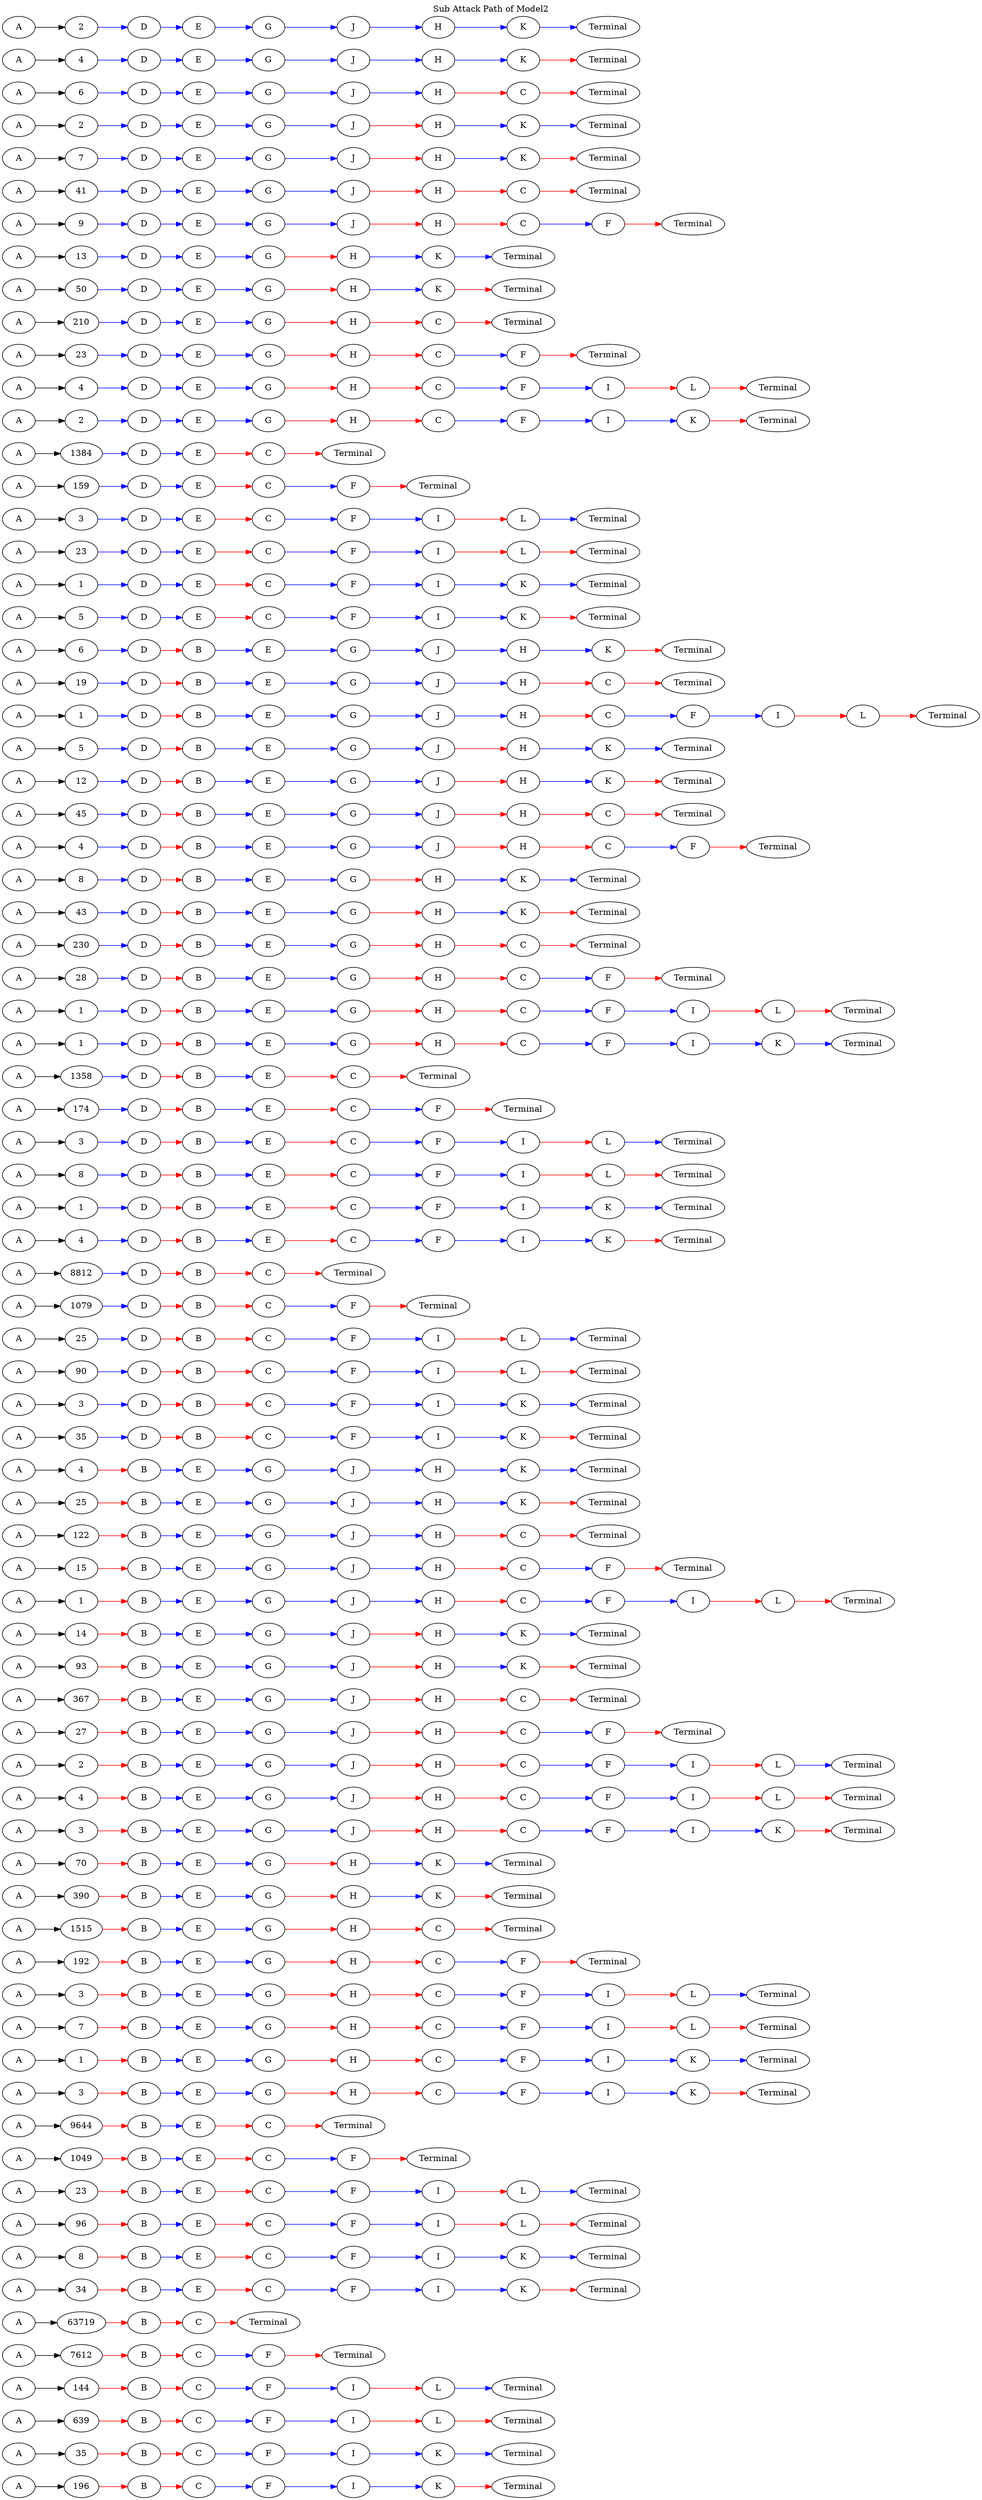 // Sub Attack Path
digraph SubAttackPathModel {
	graph [label="Sub Attack Path of Model2" labelloc=t rankdir=LR]
	A1 [label=A]
	number_of_attack1 [label=196]
	A1 -> number_of_attack1
	B1 [label=B]
	number_of_attack1 -> B1 [color=red]
	C1 [label=C]
	B1 -> C1 [color=red]
	F1 [label=F]
	C1 -> F1 [color=blue]
	I1 [label=I]
	F1 -> I1 [color=blue]
	K1 [label=K]
	I1 -> K1 [color=blue]
	Terminal1 [label=Terminal]
	K1 -> Terminal1 [color=red]
	A2 [label=A]
	number_of_attack2 [label=35]
	A2 -> number_of_attack2
	B2 [label=B]
	number_of_attack2 -> B2 [color=red]
	C2 [label=C]
	B2 -> C2 [color=red]
	F2 [label=F]
	C2 -> F2 [color=blue]
	I2 [label=I]
	F2 -> I2 [color=blue]
	K2 [label=K]
	I2 -> K2 [color=blue]
	Terminal2 [label=Terminal]
	K2 -> Terminal2 [color=blue]
	A3 [label=A]
	number_of_attack3 [label=639]
	A3 -> number_of_attack3
	B3 [label=B]
	number_of_attack3 -> B3 [color=red]
	C3 [label=C]
	B3 -> C3 [color=red]
	F3 [label=F]
	C3 -> F3 [color=blue]
	I3 [label=I]
	F3 -> I3 [color=blue]
	L3 [label=L]
	I3 -> L3 [color=red]
	Terminal3 [label=Terminal]
	L3 -> Terminal3 [color=red]
	A4 [label=A]
	number_of_attack4 [label=144]
	A4 -> number_of_attack4
	B4 [label=B]
	number_of_attack4 -> B4 [color=red]
	C4 [label=C]
	B4 -> C4 [color=red]
	F4 [label=F]
	C4 -> F4 [color=blue]
	I4 [label=I]
	F4 -> I4 [color=blue]
	L4 [label=L]
	I4 -> L4 [color=red]
	Terminal4 [label=Terminal]
	L4 -> Terminal4 [color=blue]
	A5 [label=A]
	number_of_attack5 [label=7612]
	A5 -> number_of_attack5
	B5 [label=B]
	number_of_attack5 -> B5 [color=red]
	C5 [label=C]
	B5 -> C5 [color=red]
	F5 [label=F]
	C5 -> F5 [color=blue]
	Terminal5 [label=Terminal]
	F5 -> Terminal5 [color=red]
	A6 [label=A]
	number_of_attack6 [label=63719]
	A6 -> number_of_attack6
	B6 [label=B]
	number_of_attack6 -> B6 [color=red]
	C6 [label=C]
	B6 -> C6 [color=red]
	Terminal6 [label=Terminal]
	C6 -> Terminal6 [color=red]
	A7 [label=A]
	number_of_attack7 [label=34]
	A7 -> number_of_attack7
	B7 [label=B]
	number_of_attack7 -> B7 [color=red]
	E7 [label=E]
	B7 -> E7 [color=blue]
	C7 [label=C]
	E7 -> C7 [color=red]
	F7 [label=F]
	C7 -> F7 [color=blue]
	I7 [label=I]
	F7 -> I7 [color=blue]
	K7 [label=K]
	I7 -> K7 [color=blue]
	Terminal7 [label=Terminal]
	K7 -> Terminal7 [color=red]
	A8 [label=A]
	number_of_attack8 [label=8]
	A8 -> number_of_attack8
	B8 [label=B]
	number_of_attack8 -> B8 [color=red]
	E8 [label=E]
	B8 -> E8 [color=blue]
	C8 [label=C]
	E8 -> C8 [color=red]
	F8 [label=F]
	C8 -> F8 [color=blue]
	I8 [label=I]
	F8 -> I8 [color=blue]
	K8 [label=K]
	I8 -> K8 [color=blue]
	Terminal8 [label=Terminal]
	K8 -> Terminal8 [color=blue]
	A9 [label=A]
	number_of_attack9 [label=96]
	A9 -> number_of_attack9
	B9 [label=B]
	number_of_attack9 -> B9 [color=red]
	E9 [label=E]
	B9 -> E9 [color=blue]
	C9 [label=C]
	E9 -> C9 [color=red]
	F9 [label=F]
	C9 -> F9 [color=blue]
	I9 [label=I]
	F9 -> I9 [color=blue]
	L9 [label=L]
	I9 -> L9 [color=red]
	Terminal9 [label=Terminal]
	L9 -> Terminal9 [color=red]
	A10 [label=A]
	number_of_attack10 [label=23]
	A10 -> number_of_attack10
	B10 [label=B]
	number_of_attack10 -> B10 [color=red]
	E10 [label=E]
	B10 -> E10 [color=blue]
	C10 [label=C]
	E10 -> C10 [color=red]
	F10 [label=F]
	C10 -> F10 [color=blue]
	I10 [label=I]
	F10 -> I10 [color=blue]
	L10 [label=L]
	I10 -> L10 [color=red]
	Terminal10 [label=Terminal]
	L10 -> Terminal10 [color=blue]
	A11 [label=A]
	number_of_attack11 [label=1049]
	A11 -> number_of_attack11
	B11 [label=B]
	number_of_attack11 -> B11 [color=red]
	E11 [label=E]
	B11 -> E11 [color=blue]
	C11 [label=C]
	E11 -> C11 [color=red]
	F11 [label=F]
	C11 -> F11 [color=blue]
	Terminal11 [label=Terminal]
	F11 -> Terminal11 [color=red]
	A12 [label=A]
	number_of_attack12 [label=9644]
	A12 -> number_of_attack12
	B12 [label=B]
	number_of_attack12 -> B12 [color=red]
	E12 [label=E]
	B12 -> E12 [color=blue]
	C12 [label=C]
	E12 -> C12 [color=red]
	Terminal12 [label=Terminal]
	C12 -> Terminal12 [color=red]
	A13 [label=A]
	number_of_attack13 [label=3]
	A13 -> number_of_attack13
	B13 [label=B]
	number_of_attack13 -> B13 [color=red]
	E13 [label=E]
	B13 -> E13 [color=blue]
	G13 [label=G]
	E13 -> G13 [color=blue]
	H13 [label=H]
	G13 -> H13 [color=red]
	C13 [label=C]
	H13 -> C13 [color=red]
	F13 [label=F]
	C13 -> F13 [color=blue]
	I13 [label=I]
	F13 -> I13 [color=blue]
	K13 [label=K]
	I13 -> K13 [color=blue]
	Terminal13 [label=Terminal]
	K13 -> Terminal13 [color=red]
	A14 [label=A]
	number_of_attack14 [label=1]
	A14 -> number_of_attack14
	B14 [label=B]
	number_of_attack14 -> B14 [color=red]
	E14 [label=E]
	B14 -> E14 [color=blue]
	G14 [label=G]
	E14 -> G14 [color=blue]
	H14 [label=H]
	G14 -> H14 [color=red]
	C14 [label=C]
	H14 -> C14 [color=red]
	F14 [label=F]
	C14 -> F14 [color=blue]
	I14 [label=I]
	F14 -> I14 [color=blue]
	K14 [label=K]
	I14 -> K14 [color=blue]
	Terminal14 [label=Terminal]
	K14 -> Terminal14 [color=blue]
	A15 [label=A]
	number_of_attack15 [label=7]
	A15 -> number_of_attack15
	B15 [label=B]
	number_of_attack15 -> B15 [color=red]
	E15 [label=E]
	B15 -> E15 [color=blue]
	G15 [label=G]
	E15 -> G15 [color=blue]
	H15 [label=H]
	G15 -> H15 [color=red]
	C15 [label=C]
	H15 -> C15 [color=red]
	F15 [label=F]
	C15 -> F15 [color=blue]
	I15 [label=I]
	F15 -> I15 [color=blue]
	L15 [label=L]
	I15 -> L15 [color=red]
	Terminal15 [label=Terminal]
	L15 -> Terminal15 [color=red]
	A16 [label=A]
	number_of_attack16 [label=3]
	A16 -> number_of_attack16
	B16 [label=B]
	number_of_attack16 -> B16 [color=red]
	E16 [label=E]
	B16 -> E16 [color=blue]
	G16 [label=G]
	E16 -> G16 [color=blue]
	H16 [label=H]
	G16 -> H16 [color=red]
	C16 [label=C]
	H16 -> C16 [color=red]
	F16 [label=F]
	C16 -> F16 [color=blue]
	I16 [label=I]
	F16 -> I16 [color=blue]
	L16 [label=L]
	I16 -> L16 [color=red]
	Terminal16 [label=Terminal]
	L16 -> Terminal16 [color=blue]
	A17 [label=A]
	number_of_attack17 [label=192]
	A17 -> number_of_attack17
	B17 [label=B]
	number_of_attack17 -> B17 [color=red]
	E17 [label=E]
	B17 -> E17 [color=blue]
	G17 [label=G]
	E17 -> G17 [color=blue]
	H17 [label=H]
	G17 -> H17 [color=red]
	C17 [label=C]
	H17 -> C17 [color=red]
	F17 [label=F]
	C17 -> F17 [color=blue]
	Terminal17 [label=Terminal]
	F17 -> Terminal17 [color=red]
	A18 [label=A]
	number_of_attack18 [label=1515]
	A18 -> number_of_attack18
	B18 [label=B]
	number_of_attack18 -> B18 [color=red]
	E18 [label=E]
	B18 -> E18 [color=blue]
	G18 [label=G]
	E18 -> G18 [color=blue]
	H18 [label=H]
	G18 -> H18 [color=red]
	C18 [label=C]
	H18 -> C18 [color=red]
	Terminal18 [label=Terminal]
	C18 -> Terminal18 [color=red]
	A19 [label=A]
	number_of_attack19 [label=390]
	A19 -> number_of_attack19
	B19 [label=B]
	number_of_attack19 -> B19 [color=red]
	E19 [label=E]
	B19 -> E19 [color=blue]
	G19 [label=G]
	E19 -> G19 [color=blue]
	H19 [label=H]
	G19 -> H19 [color=red]
	K19 [label=K]
	H19 -> K19 [color=blue]
	Terminal19 [label=Terminal]
	K19 -> Terminal19 [color=red]
	A20 [label=A]
	number_of_attack20 [label=70]
	A20 -> number_of_attack20
	B20 [label=B]
	number_of_attack20 -> B20 [color=red]
	E20 [label=E]
	B20 -> E20 [color=blue]
	G20 [label=G]
	E20 -> G20 [color=blue]
	H20 [label=H]
	G20 -> H20 [color=red]
	K20 [label=K]
	H20 -> K20 [color=blue]
	Terminal20 [label=Terminal]
	K20 -> Terminal20 [color=blue]
	A21 [label=A]
	number_of_attack21 [label=3]
	A21 -> number_of_attack21
	B21 [label=B]
	number_of_attack21 -> B21 [color=red]
	E21 [label=E]
	B21 -> E21 [color=blue]
	G21 [label=G]
	E21 -> G21 [color=blue]
	J21 [label=J]
	G21 -> J21 [color=blue]
	H21 [label=H]
	J21 -> H21 [color=red]
	C21 [label=C]
	H21 -> C21 [color=red]
	F21 [label=F]
	C21 -> F21 [color=blue]
	I21 [label=I]
	F21 -> I21 [color=blue]
	K21 [label=K]
	I21 -> K21 [color=blue]
	Terminal21 [label=Terminal]
	K21 -> Terminal21 [color=red]
	A22 [label=A]
	number_of_attack22 [label=4]
	A22 -> number_of_attack22
	B22 [label=B]
	number_of_attack22 -> B22 [color=red]
	E22 [label=E]
	B22 -> E22 [color=blue]
	G22 [label=G]
	E22 -> G22 [color=blue]
	J22 [label=J]
	G22 -> J22 [color=blue]
	H22 [label=H]
	J22 -> H22 [color=red]
	C22 [label=C]
	H22 -> C22 [color=red]
	F22 [label=F]
	C22 -> F22 [color=blue]
	I22 [label=I]
	F22 -> I22 [color=blue]
	L22 [label=L]
	I22 -> L22 [color=red]
	Terminal22 [label=Terminal]
	L22 -> Terminal22 [color=red]
	A23 [label=A]
	number_of_attack23 [label=2]
	A23 -> number_of_attack23
	B23 [label=B]
	number_of_attack23 -> B23 [color=red]
	E23 [label=E]
	B23 -> E23 [color=blue]
	G23 [label=G]
	E23 -> G23 [color=blue]
	J23 [label=J]
	G23 -> J23 [color=blue]
	H23 [label=H]
	J23 -> H23 [color=red]
	C23 [label=C]
	H23 -> C23 [color=red]
	F23 [label=F]
	C23 -> F23 [color=blue]
	I23 [label=I]
	F23 -> I23 [color=blue]
	L23 [label=L]
	I23 -> L23 [color=red]
	Terminal23 [label=Terminal]
	L23 -> Terminal23 [color=blue]
	A24 [label=A]
	number_of_attack24 [label=27]
	A24 -> number_of_attack24
	B24 [label=B]
	number_of_attack24 -> B24 [color=red]
	E24 [label=E]
	B24 -> E24 [color=blue]
	G24 [label=G]
	E24 -> G24 [color=blue]
	J24 [label=J]
	G24 -> J24 [color=blue]
	H24 [label=H]
	J24 -> H24 [color=red]
	C24 [label=C]
	H24 -> C24 [color=red]
	F24 [label=F]
	C24 -> F24 [color=blue]
	Terminal24 [label=Terminal]
	F24 -> Terminal24 [color=red]
	A25 [label=A]
	number_of_attack25 [label=367]
	A25 -> number_of_attack25
	B25 [label=B]
	number_of_attack25 -> B25 [color=red]
	E25 [label=E]
	B25 -> E25 [color=blue]
	G25 [label=G]
	E25 -> G25 [color=blue]
	J25 [label=J]
	G25 -> J25 [color=blue]
	H25 [label=H]
	J25 -> H25 [color=red]
	C25 [label=C]
	H25 -> C25 [color=red]
	Terminal25 [label=Terminal]
	C25 -> Terminal25 [color=red]
	A26 [label=A]
	number_of_attack26 [label=93]
	A26 -> number_of_attack26
	B26 [label=B]
	number_of_attack26 -> B26 [color=red]
	E26 [label=E]
	B26 -> E26 [color=blue]
	G26 [label=G]
	E26 -> G26 [color=blue]
	J26 [label=J]
	G26 -> J26 [color=blue]
	H26 [label=H]
	J26 -> H26 [color=red]
	K26 [label=K]
	H26 -> K26 [color=blue]
	Terminal26 [label=Terminal]
	K26 -> Terminal26 [color=red]
	A27 [label=A]
	number_of_attack27 [label=14]
	A27 -> number_of_attack27
	B27 [label=B]
	number_of_attack27 -> B27 [color=red]
	E27 [label=E]
	B27 -> E27 [color=blue]
	G27 [label=G]
	E27 -> G27 [color=blue]
	J27 [label=J]
	G27 -> J27 [color=blue]
	H27 [label=H]
	J27 -> H27 [color=red]
	K27 [label=K]
	H27 -> K27 [color=blue]
	Terminal27 [label=Terminal]
	K27 -> Terminal27 [color=blue]
	A28 [label=A]
	number_of_attack28 [label=1]
	A28 -> number_of_attack28
	B28 [label=B]
	number_of_attack28 -> B28 [color=red]
	E28 [label=E]
	B28 -> E28 [color=blue]
	G28 [label=G]
	E28 -> G28 [color=blue]
	J28 [label=J]
	G28 -> J28 [color=blue]
	H28 [label=H]
	J28 -> H28 [color=blue]
	C28 [label=C]
	H28 -> C28 [color=red]
	F28 [label=F]
	C28 -> F28 [color=blue]
	I28 [label=I]
	F28 -> I28 [color=blue]
	L28 [label=L]
	I28 -> L28 [color=red]
	Terminal28 [label=Terminal]
	L28 -> Terminal28 [color=red]
	A29 [label=A]
	number_of_attack29 [label=15]
	A29 -> number_of_attack29
	B29 [label=B]
	number_of_attack29 -> B29 [color=red]
	E29 [label=E]
	B29 -> E29 [color=blue]
	G29 [label=G]
	E29 -> G29 [color=blue]
	J29 [label=J]
	G29 -> J29 [color=blue]
	H29 [label=H]
	J29 -> H29 [color=blue]
	C29 [label=C]
	H29 -> C29 [color=red]
	F29 [label=F]
	C29 -> F29 [color=blue]
	Terminal29 [label=Terminal]
	F29 -> Terminal29 [color=red]
	A30 [label=A]
	number_of_attack30 [label=122]
	A30 -> number_of_attack30
	B30 [label=B]
	number_of_attack30 -> B30 [color=red]
	E30 [label=E]
	B30 -> E30 [color=blue]
	G30 [label=G]
	E30 -> G30 [color=blue]
	J30 [label=J]
	G30 -> J30 [color=blue]
	H30 [label=H]
	J30 -> H30 [color=blue]
	C30 [label=C]
	H30 -> C30 [color=red]
	Terminal30 [label=Terminal]
	C30 -> Terminal30 [color=red]
	A31 [label=A]
	number_of_attack31 [label=25]
	A31 -> number_of_attack31
	B31 [label=B]
	number_of_attack31 -> B31 [color=red]
	E31 [label=E]
	B31 -> E31 [color=blue]
	G31 [label=G]
	E31 -> G31 [color=blue]
	J31 [label=J]
	G31 -> J31 [color=blue]
	H31 [label=H]
	J31 -> H31 [color=blue]
	K31 [label=K]
	H31 -> K31 [color=blue]
	Terminal31 [label=Terminal]
	K31 -> Terminal31 [color=red]
	A32 [label=A]
	number_of_attack32 [label=4]
	A32 -> number_of_attack32
	B32 [label=B]
	number_of_attack32 -> B32 [color=red]
	E32 [label=E]
	B32 -> E32 [color=blue]
	G32 [label=G]
	E32 -> G32 [color=blue]
	J32 [label=J]
	G32 -> J32 [color=blue]
	H32 [label=H]
	J32 -> H32 [color=blue]
	K32 [label=K]
	H32 -> K32 [color=blue]
	Terminal32 [label=Terminal]
	K32 -> Terminal32 [color=blue]
	A33 [label=A]
	number_of_attack33 [label=35]
	A33 -> number_of_attack33
	D33 [label=D]
	number_of_attack33 -> D33 [color=blue]
	B33 [label=B]
	D33 -> B33 [color=red]
	C33 [label=C]
	B33 -> C33 [color=red]
	F33 [label=F]
	C33 -> F33 [color=blue]
	I33 [label=I]
	F33 -> I33 [color=blue]
	K33 [label=K]
	I33 -> K33 [color=blue]
	Terminal33 [label=Terminal]
	K33 -> Terminal33 [color=red]
	A34 [label=A]
	number_of_attack34 [label=3]
	A34 -> number_of_attack34
	D34 [label=D]
	number_of_attack34 -> D34 [color=blue]
	B34 [label=B]
	D34 -> B34 [color=red]
	C34 [label=C]
	B34 -> C34 [color=red]
	F34 [label=F]
	C34 -> F34 [color=blue]
	I34 [label=I]
	F34 -> I34 [color=blue]
	K34 [label=K]
	I34 -> K34 [color=blue]
	Terminal34 [label=Terminal]
	K34 -> Terminal34 [color=blue]
	A35 [label=A]
	number_of_attack35 [label=90]
	A35 -> number_of_attack35
	D35 [label=D]
	number_of_attack35 -> D35 [color=blue]
	B35 [label=B]
	D35 -> B35 [color=red]
	C35 [label=C]
	B35 -> C35 [color=red]
	F35 [label=F]
	C35 -> F35 [color=blue]
	I35 [label=I]
	F35 -> I35 [color=blue]
	L35 [label=L]
	I35 -> L35 [color=red]
	Terminal35 [label=Terminal]
	L35 -> Terminal35 [color=red]
	A36 [label=A]
	number_of_attack36 [label=25]
	A36 -> number_of_attack36
	D36 [label=D]
	number_of_attack36 -> D36 [color=blue]
	B36 [label=B]
	D36 -> B36 [color=red]
	C36 [label=C]
	B36 -> C36 [color=red]
	F36 [label=F]
	C36 -> F36 [color=blue]
	I36 [label=I]
	F36 -> I36 [color=blue]
	L36 [label=L]
	I36 -> L36 [color=red]
	Terminal36 [label=Terminal]
	L36 -> Terminal36 [color=blue]
	A37 [label=A]
	number_of_attack37 [label=1079]
	A37 -> number_of_attack37
	D37 [label=D]
	number_of_attack37 -> D37 [color=blue]
	B37 [label=B]
	D37 -> B37 [color=red]
	C37 [label=C]
	B37 -> C37 [color=red]
	F37 [label=F]
	C37 -> F37 [color=blue]
	Terminal37 [label=Terminal]
	F37 -> Terminal37 [color=red]
	A38 [label=A]
	number_of_attack38 [label=8812]
	A38 -> number_of_attack38
	D38 [label=D]
	number_of_attack38 -> D38 [color=blue]
	B38 [label=B]
	D38 -> B38 [color=red]
	C38 [label=C]
	B38 -> C38 [color=red]
	Terminal38 [label=Terminal]
	C38 -> Terminal38 [color=red]
	A39 [label=A]
	number_of_attack39 [label=4]
	A39 -> number_of_attack39
	D39 [label=D]
	number_of_attack39 -> D39 [color=blue]
	B39 [label=B]
	D39 -> B39 [color=red]
	E39 [label=E]
	B39 -> E39 [color=blue]
	C39 [label=C]
	E39 -> C39 [color=red]
	F39 [label=F]
	C39 -> F39 [color=blue]
	I39 [label=I]
	F39 -> I39 [color=blue]
	K39 [label=K]
	I39 -> K39 [color=blue]
	Terminal39 [label=Terminal]
	K39 -> Terminal39 [color=red]
	A40 [label=A]
	number_of_attack40 [label=1]
	A40 -> number_of_attack40
	D40 [label=D]
	number_of_attack40 -> D40 [color=blue]
	B40 [label=B]
	D40 -> B40 [color=red]
	E40 [label=E]
	B40 -> E40 [color=blue]
	C40 [label=C]
	E40 -> C40 [color=red]
	F40 [label=F]
	C40 -> F40 [color=blue]
	I40 [label=I]
	F40 -> I40 [color=blue]
	K40 [label=K]
	I40 -> K40 [color=blue]
	Terminal40 [label=Terminal]
	K40 -> Terminal40 [color=blue]
	A41 [label=A]
	number_of_attack41 [label=8]
	A41 -> number_of_attack41
	D41 [label=D]
	number_of_attack41 -> D41 [color=blue]
	B41 [label=B]
	D41 -> B41 [color=red]
	E41 [label=E]
	B41 -> E41 [color=blue]
	C41 [label=C]
	E41 -> C41 [color=red]
	F41 [label=F]
	C41 -> F41 [color=blue]
	I41 [label=I]
	F41 -> I41 [color=blue]
	L41 [label=L]
	I41 -> L41 [color=red]
	Terminal41 [label=Terminal]
	L41 -> Terminal41 [color=red]
	A42 [label=A]
	number_of_attack42 [label=3]
	A42 -> number_of_attack42
	D42 [label=D]
	number_of_attack42 -> D42 [color=blue]
	B42 [label=B]
	D42 -> B42 [color=red]
	E42 [label=E]
	B42 -> E42 [color=blue]
	C42 [label=C]
	E42 -> C42 [color=red]
	F42 [label=F]
	C42 -> F42 [color=blue]
	I42 [label=I]
	F42 -> I42 [color=blue]
	L42 [label=L]
	I42 -> L42 [color=red]
	Terminal42 [label=Terminal]
	L42 -> Terminal42 [color=blue]
	A43 [label=A]
	number_of_attack43 [label=174]
	A43 -> number_of_attack43
	D43 [label=D]
	number_of_attack43 -> D43 [color=blue]
	B43 [label=B]
	D43 -> B43 [color=red]
	E43 [label=E]
	B43 -> E43 [color=blue]
	C43 [label=C]
	E43 -> C43 [color=red]
	F43 [label=F]
	C43 -> F43 [color=blue]
	Terminal43 [label=Terminal]
	F43 -> Terminal43 [color=red]
	A44 [label=A]
	number_of_attack44 [label=1358]
	A44 -> number_of_attack44
	D44 [label=D]
	number_of_attack44 -> D44 [color=blue]
	B44 [label=B]
	D44 -> B44 [color=red]
	E44 [label=E]
	B44 -> E44 [color=blue]
	C44 [label=C]
	E44 -> C44 [color=red]
	Terminal44 [label=Terminal]
	C44 -> Terminal44 [color=red]
	A45 [label=A]
	number_of_attack45 [label=1]
	A45 -> number_of_attack45
	D45 [label=D]
	number_of_attack45 -> D45 [color=blue]
	B45 [label=B]
	D45 -> B45 [color=red]
	E45 [label=E]
	B45 -> E45 [color=blue]
	G45 [label=G]
	E45 -> G45 [color=blue]
	H45 [label=H]
	G45 -> H45 [color=red]
	C45 [label=C]
	H45 -> C45 [color=red]
	F45 [label=F]
	C45 -> F45 [color=blue]
	I45 [label=I]
	F45 -> I45 [color=blue]
	K45 [label=K]
	I45 -> K45 [color=blue]
	Terminal45 [label=Terminal]
	K45 -> Terminal45 [color=blue]
	A46 [label=A]
	number_of_attack46 [label=1]
	A46 -> number_of_attack46
	D46 [label=D]
	number_of_attack46 -> D46 [color=blue]
	B46 [label=B]
	D46 -> B46 [color=red]
	E46 [label=E]
	B46 -> E46 [color=blue]
	G46 [label=G]
	E46 -> G46 [color=blue]
	H46 [label=H]
	G46 -> H46 [color=red]
	C46 [label=C]
	H46 -> C46 [color=red]
	F46 [label=F]
	C46 -> F46 [color=blue]
	I46 [label=I]
	F46 -> I46 [color=blue]
	L46 [label=L]
	I46 -> L46 [color=red]
	Terminal46 [label=Terminal]
	L46 -> Terminal46 [color=red]
	A47 [label=A]
	number_of_attack47 [label=28]
	A47 -> number_of_attack47
	D47 [label=D]
	number_of_attack47 -> D47 [color=blue]
	B47 [label=B]
	D47 -> B47 [color=red]
	E47 [label=E]
	B47 -> E47 [color=blue]
	G47 [label=G]
	E47 -> G47 [color=blue]
	H47 [label=H]
	G47 -> H47 [color=red]
	C47 [label=C]
	H47 -> C47 [color=red]
	F47 [label=F]
	C47 -> F47 [color=blue]
	Terminal47 [label=Terminal]
	F47 -> Terminal47 [color=red]
	A48 [label=A]
	number_of_attack48 [label=230]
	A48 -> number_of_attack48
	D48 [label=D]
	number_of_attack48 -> D48 [color=blue]
	B48 [label=B]
	D48 -> B48 [color=red]
	E48 [label=E]
	B48 -> E48 [color=blue]
	G48 [label=G]
	E48 -> G48 [color=blue]
	H48 [label=H]
	G48 -> H48 [color=red]
	C48 [label=C]
	H48 -> C48 [color=red]
	Terminal48 [label=Terminal]
	C48 -> Terminal48 [color=red]
	A49 [label=A]
	number_of_attack49 [label=43]
	A49 -> number_of_attack49
	D49 [label=D]
	number_of_attack49 -> D49 [color=blue]
	B49 [label=B]
	D49 -> B49 [color=red]
	E49 [label=E]
	B49 -> E49 [color=blue]
	G49 [label=G]
	E49 -> G49 [color=blue]
	H49 [label=H]
	G49 -> H49 [color=red]
	K49 [label=K]
	H49 -> K49 [color=blue]
	Terminal49 [label=Terminal]
	K49 -> Terminal49 [color=red]
	A50 [label=A]
	number_of_attack50 [label=8]
	A50 -> number_of_attack50
	D50 [label=D]
	number_of_attack50 -> D50 [color=blue]
	B50 [label=B]
	D50 -> B50 [color=red]
	E50 [label=E]
	B50 -> E50 [color=blue]
	G50 [label=G]
	E50 -> G50 [color=blue]
	H50 [label=H]
	G50 -> H50 [color=red]
	K50 [label=K]
	H50 -> K50 [color=blue]
	Terminal50 [label=Terminal]
	K50 -> Terminal50 [color=blue]
	A51 [label=A]
	number_of_attack51 [label=4]
	A51 -> number_of_attack51
	D51 [label=D]
	number_of_attack51 -> D51 [color=blue]
	B51 [label=B]
	D51 -> B51 [color=red]
	E51 [label=E]
	B51 -> E51 [color=blue]
	G51 [label=G]
	E51 -> G51 [color=blue]
	J51 [label=J]
	G51 -> J51 [color=blue]
	H51 [label=H]
	J51 -> H51 [color=red]
	C51 [label=C]
	H51 -> C51 [color=red]
	F51 [label=F]
	C51 -> F51 [color=blue]
	Terminal51 [label=Terminal]
	F51 -> Terminal51 [color=red]
	A52 [label=A]
	number_of_attack52 [label=45]
	A52 -> number_of_attack52
	D52 [label=D]
	number_of_attack52 -> D52 [color=blue]
	B52 [label=B]
	D52 -> B52 [color=red]
	E52 [label=E]
	B52 -> E52 [color=blue]
	G52 [label=G]
	E52 -> G52 [color=blue]
	J52 [label=J]
	G52 -> J52 [color=blue]
	H52 [label=H]
	J52 -> H52 [color=red]
	C52 [label=C]
	H52 -> C52 [color=red]
	Terminal52 [label=Terminal]
	C52 -> Terminal52 [color=red]
	A53 [label=A]
	number_of_attack53 [label=12]
	A53 -> number_of_attack53
	D53 [label=D]
	number_of_attack53 -> D53 [color=blue]
	B53 [label=B]
	D53 -> B53 [color=red]
	E53 [label=E]
	B53 -> E53 [color=blue]
	G53 [label=G]
	E53 -> G53 [color=blue]
	J53 [label=J]
	G53 -> J53 [color=blue]
	H53 [label=H]
	J53 -> H53 [color=red]
	K53 [label=K]
	H53 -> K53 [color=blue]
	Terminal53 [label=Terminal]
	K53 -> Terminal53 [color=red]
	A54 [label=A]
	number_of_attack54 [label=5]
	A54 -> number_of_attack54
	D54 [label=D]
	number_of_attack54 -> D54 [color=blue]
	B54 [label=B]
	D54 -> B54 [color=red]
	E54 [label=E]
	B54 -> E54 [color=blue]
	G54 [label=G]
	E54 -> G54 [color=blue]
	J54 [label=J]
	G54 -> J54 [color=blue]
	H54 [label=H]
	J54 -> H54 [color=red]
	K54 [label=K]
	H54 -> K54 [color=blue]
	Terminal54 [label=Terminal]
	K54 -> Terminal54 [color=blue]
	A55 [label=A]
	number_of_attack55 [label=1]
	A55 -> number_of_attack55
	D55 [label=D]
	number_of_attack55 -> D55 [color=blue]
	B55 [label=B]
	D55 -> B55 [color=red]
	E55 [label=E]
	B55 -> E55 [color=blue]
	G55 [label=G]
	E55 -> G55 [color=blue]
	J55 [label=J]
	G55 -> J55 [color=blue]
	H55 [label=H]
	J55 -> H55 [color=blue]
	C55 [label=C]
	H55 -> C55 [color=red]
	F55 [label=F]
	C55 -> F55 [color=blue]
	I55 [label=I]
	F55 -> I55 [color=blue]
	L55 [label=L]
	I55 -> L55 [color=red]
	Terminal55 [label=Terminal]
	L55 -> Terminal55 [color=red]
	A56 [label=A]
	number_of_attack56 [label=19]
	A56 -> number_of_attack56
	D56 [label=D]
	number_of_attack56 -> D56 [color=blue]
	B56 [label=B]
	D56 -> B56 [color=red]
	E56 [label=E]
	B56 -> E56 [color=blue]
	G56 [label=G]
	E56 -> G56 [color=blue]
	J56 [label=J]
	G56 -> J56 [color=blue]
	H56 [label=H]
	J56 -> H56 [color=blue]
	C56 [label=C]
	H56 -> C56 [color=red]
	Terminal56 [label=Terminal]
	C56 -> Terminal56 [color=red]
	A57 [label=A]
	number_of_attack57 [label=6]
	A57 -> number_of_attack57
	D57 [label=D]
	number_of_attack57 -> D57 [color=blue]
	B57 [label=B]
	D57 -> B57 [color=red]
	E57 [label=E]
	B57 -> E57 [color=blue]
	G57 [label=G]
	E57 -> G57 [color=blue]
	J57 [label=J]
	G57 -> J57 [color=blue]
	H57 [label=H]
	J57 -> H57 [color=blue]
	K57 [label=K]
	H57 -> K57 [color=blue]
	Terminal57 [label=Terminal]
	K57 -> Terminal57 [color=red]
	A58 [label=A]
	number_of_attack58 [label=5]
	A58 -> number_of_attack58
	D58 [label=D]
	number_of_attack58 -> D58 [color=blue]
	E58 [label=E]
	D58 -> E58 [color=blue]
	C58 [label=C]
	E58 -> C58 [color=red]
	F58 [label=F]
	C58 -> F58 [color=blue]
	I58 [label=I]
	F58 -> I58 [color=blue]
	K58 [label=K]
	I58 -> K58 [color=blue]
	Terminal58 [label=Terminal]
	K58 -> Terminal58 [color=red]
	A59 [label=A]
	number_of_attack59 [label=1]
	A59 -> number_of_attack59
	D59 [label=D]
	number_of_attack59 -> D59 [color=blue]
	E59 [label=E]
	D59 -> E59 [color=blue]
	C59 [label=C]
	E59 -> C59 [color=red]
	F59 [label=F]
	C59 -> F59 [color=blue]
	I59 [label=I]
	F59 -> I59 [color=blue]
	K59 [label=K]
	I59 -> K59 [color=blue]
	Terminal59 [label=Terminal]
	K59 -> Terminal59 [color=blue]
	A60 [label=A]
	number_of_attack60 [label=23]
	A60 -> number_of_attack60
	D60 [label=D]
	number_of_attack60 -> D60 [color=blue]
	E60 [label=E]
	D60 -> E60 [color=blue]
	C60 [label=C]
	E60 -> C60 [color=red]
	F60 [label=F]
	C60 -> F60 [color=blue]
	I60 [label=I]
	F60 -> I60 [color=blue]
	L60 [label=L]
	I60 -> L60 [color=red]
	Terminal60 [label=Terminal]
	L60 -> Terminal60 [color=red]
	A61 [label=A]
	number_of_attack61 [label=3]
	A61 -> number_of_attack61
	D61 [label=D]
	number_of_attack61 -> D61 [color=blue]
	E61 [label=E]
	D61 -> E61 [color=blue]
	C61 [label=C]
	E61 -> C61 [color=red]
	F61 [label=F]
	C61 -> F61 [color=blue]
	I61 [label=I]
	F61 -> I61 [color=blue]
	L61 [label=L]
	I61 -> L61 [color=red]
	Terminal61 [label=Terminal]
	L61 -> Terminal61 [color=blue]
	A62 [label=A]
	number_of_attack62 [label=159]
	A62 -> number_of_attack62
	D62 [label=D]
	number_of_attack62 -> D62 [color=blue]
	E62 [label=E]
	D62 -> E62 [color=blue]
	C62 [label=C]
	E62 -> C62 [color=red]
	F62 [label=F]
	C62 -> F62 [color=blue]
	Terminal62 [label=Terminal]
	F62 -> Terminal62 [color=red]
	A63 [label=A]
	number_of_attack63 [label=1384]
	A63 -> number_of_attack63
	D63 [label=D]
	number_of_attack63 -> D63 [color=blue]
	E63 [label=E]
	D63 -> E63 [color=blue]
	C63 [label=C]
	E63 -> C63 [color=red]
	Terminal63 [label=Terminal]
	C63 -> Terminal63 [color=red]
	A64 [label=A]
	number_of_attack64 [label=2]
	A64 -> number_of_attack64
	D64 [label=D]
	number_of_attack64 -> D64 [color=blue]
	E64 [label=E]
	D64 -> E64 [color=blue]
	G64 [label=G]
	E64 -> G64 [color=blue]
	H64 [label=H]
	G64 -> H64 [color=red]
	C64 [label=C]
	H64 -> C64 [color=red]
	F64 [label=F]
	C64 -> F64 [color=blue]
	I64 [label=I]
	F64 -> I64 [color=blue]
	K64 [label=K]
	I64 -> K64 [color=blue]
	Terminal64 [label=Terminal]
	K64 -> Terminal64 [color=red]
	A65 [label=A]
	number_of_attack65 [label=4]
	A65 -> number_of_attack65
	D65 [label=D]
	number_of_attack65 -> D65 [color=blue]
	E65 [label=E]
	D65 -> E65 [color=blue]
	G65 [label=G]
	E65 -> G65 [color=blue]
	H65 [label=H]
	G65 -> H65 [color=red]
	C65 [label=C]
	H65 -> C65 [color=red]
	F65 [label=F]
	C65 -> F65 [color=blue]
	I65 [label=I]
	F65 -> I65 [color=blue]
	L65 [label=L]
	I65 -> L65 [color=red]
	Terminal65 [label=Terminal]
	L65 -> Terminal65 [color=red]
	A66 [label=A]
	number_of_attack66 [label=23]
	A66 -> number_of_attack66
	D66 [label=D]
	number_of_attack66 -> D66 [color=blue]
	E66 [label=E]
	D66 -> E66 [color=blue]
	G66 [label=G]
	E66 -> G66 [color=blue]
	H66 [label=H]
	G66 -> H66 [color=red]
	C66 [label=C]
	H66 -> C66 [color=red]
	F66 [label=F]
	C66 -> F66 [color=blue]
	Terminal66 [label=Terminal]
	F66 -> Terminal66 [color=red]
	A67 [label=A]
	number_of_attack67 [label=210]
	A67 -> number_of_attack67
	D67 [label=D]
	number_of_attack67 -> D67 [color=blue]
	E67 [label=E]
	D67 -> E67 [color=blue]
	G67 [label=G]
	E67 -> G67 [color=blue]
	H67 [label=H]
	G67 -> H67 [color=red]
	C67 [label=C]
	H67 -> C67 [color=red]
	Terminal67 [label=Terminal]
	C67 -> Terminal67 [color=red]
	A68 [label=A]
	number_of_attack68 [label=50]
	A68 -> number_of_attack68
	D68 [label=D]
	number_of_attack68 -> D68 [color=blue]
	E68 [label=E]
	D68 -> E68 [color=blue]
	G68 [label=G]
	E68 -> G68 [color=blue]
	H68 [label=H]
	G68 -> H68 [color=red]
	K68 [label=K]
	H68 -> K68 [color=blue]
	Terminal68 [label=Terminal]
	K68 -> Terminal68 [color=red]
	A69 [label=A]
	number_of_attack69 [label=13]
	A69 -> number_of_attack69
	D69 [label=D]
	number_of_attack69 -> D69 [color=blue]
	E69 [label=E]
	D69 -> E69 [color=blue]
	G69 [label=G]
	E69 -> G69 [color=blue]
	H69 [label=H]
	G69 -> H69 [color=red]
	K69 [label=K]
	H69 -> K69 [color=blue]
	Terminal69 [label=Terminal]
	K69 -> Terminal69 [color=blue]
	A70 [label=A]
	number_of_attack70 [label=9]
	A70 -> number_of_attack70
	D70 [label=D]
	number_of_attack70 -> D70 [color=blue]
	E70 [label=E]
	D70 -> E70 [color=blue]
	G70 [label=G]
	E70 -> G70 [color=blue]
	J70 [label=J]
	G70 -> J70 [color=blue]
	H70 [label=H]
	J70 -> H70 [color=red]
	C70 [label=C]
	H70 -> C70 [color=red]
	F70 [label=F]
	C70 -> F70 [color=blue]
	Terminal70 [label=Terminal]
	F70 -> Terminal70 [color=red]
	A71 [label=A]
	number_of_attack71 [label=41]
	A71 -> number_of_attack71
	D71 [label=D]
	number_of_attack71 -> D71 [color=blue]
	E71 [label=E]
	D71 -> E71 [color=blue]
	G71 [label=G]
	E71 -> G71 [color=blue]
	J71 [label=J]
	G71 -> J71 [color=blue]
	H71 [label=H]
	J71 -> H71 [color=red]
	C71 [label=C]
	H71 -> C71 [color=red]
	Terminal71 [label=Terminal]
	C71 -> Terminal71 [color=red]
	A72 [label=A]
	number_of_attack72 [label=7]
	A72 -> number_of_attack72
	D72 [label=D]
	number_of_attack72 -> D72 [color=blue]
	E72 [label=E]
	D72 -> E72 [color=blue]
	G72 [label=G]
	E72 -> G72 [color=blue]
	J72 [label=J]
	G72 -> J72 [color=blue]
	H72 [label=H]
	J72 -> H72 [color=red]
	K72 [label=K]
	H72 -> K72 [color=blue]
	Terminal72 [label=Terminal]
	K72 -> Terminal72 [color=red]
	A73 [label=A]
	number_of_attack73 [label=2]
	A73 -> number_of_attack73
	D73 [label=D]
	number_of_attack73 -> D73 [color=blue]
	E73 [label=E]
	D73 -> E73 [color=blue]
	G73 [label=G]
	E73 -> G73 [color=blue]
	J73 [label=J]
	G73 -> J73 [color=blue]
	H73 [label=H]
	J73 -> H73 [color=red]
	K73 [label=K]
	H73 -> K73 [color=blue]
	Terminal73 [label=Terminal]
	K73 -> Terminal73 [color=blue]
	A74 [label=A]
	number_of_attack74 [label=6]
	A74 -> number_of_attack74
	D74 [label=D]
	number_of_attack74 -> D74 [color=blue]
	E74 [label=E]
	D74 -> E74 [color=blue]
	G74 [label=G]
	E74 -> G74 [color=blue]
	J74 [label=J]
	G74 -> J74 [color=blue]
	H74 [label=H]
	J74 -> H74 [color=blue]
	C74 [label=C]
	H74 -> C74 [color=red]
	Terminal74 [label=Terminal]
	C74 -> Terminal74 [color=red]
	A75 [label=A]
	number_of_attack75 [label=4]
	A75 -> number_of_attack75
	D75 [label=D]
	number_of_attack75 -> D75 [color=blue]
	E75 [label=E]
	D75 -> E75 [color=blue]
	G75 [label=G]
	E75 -> G75 [color=blue]
	J75 [label=J]
	G75 -> J75 [color=blue]
	H75 [label=H]
	J75 -> H75 [color=blue]
	K75 [label=K]
	H75 -> K75 [color=blue]
	Terminal75 [label=Terminal]
	K75 -> Terminal75 [color=red]
	A76 [label=A]
	number_of_attack76 [label=2]
	A76 -> number_of_attack76
	D76 [label=D]
	number_of_attack76 -> D76 [color=blue]
	E76 [label=E]
	D76 -> E76 [color=blue]
	G76 [label=G]
	E76 -> G76 [color=blue]
	J76 [label=J]
	G76 -> J76 [color=blue]
	H76 [label=H]
	J76 -> H76 [color=blue]
	K76 [label=K]
	H76 -> K76 [color=blue]
	Terminal76 [label=Terminal]
	K76 -> Terminal76 [color=blue]
}
